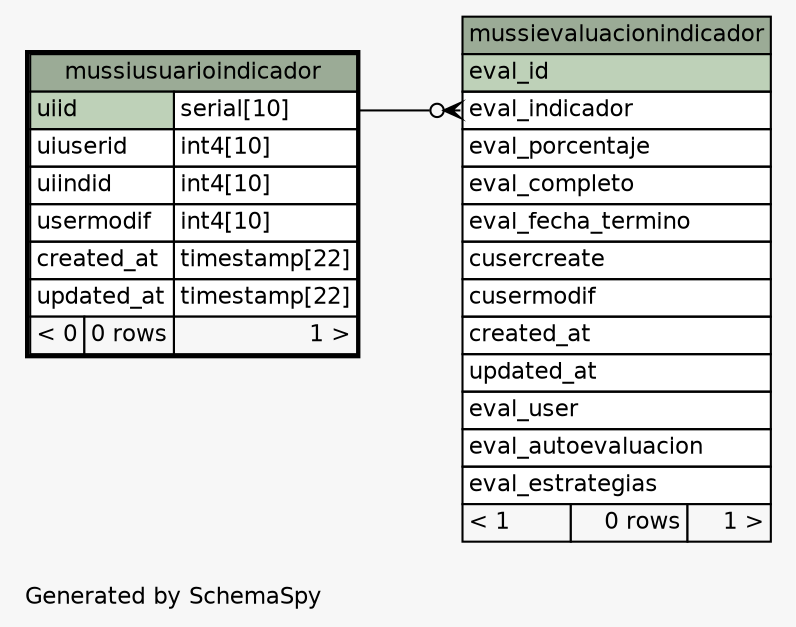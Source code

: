 // dot 2.38.0 on Mac OS X 10.11.1
// SchemaSpy rev 590
digraph "oneDegreeRelationshipsDiagram" {
  graph [
    rankdir="RL"
    bgcolor="#f7f7f7"
    label="\nGenerated by SchemaSpy"
    labeljust="l"
    nodesep="0.18"
    ranksep="0.46"
    fontname="Helvetica"
    fontsize="11"
  ];
  node [
    fontname="Helvetica"
    fontsize="11"
    shape="plaintext"
  ];
  edge [
    arrowsize="0.8"
  ];
  "mussievaluacionindicador":"eval_indicador":w -> "mussiusuarioindicador":"uiid.type":e [arrowhead=none dir=back arrowtail=crowodot];
  "mussievaluacionindicador" [
    label=<
    <TABLE BORDER="0" CELLBORDER="1" CELLSPACING="0" BGCOLOR="#ffffff">
      <TR><TD COLSPAN="3" BGCOLOR="#9bab96" ALIGN="CENTER">mussievaluacionindicador</TD></TR>
      <TR><TD PORT="eval_id" COLSPAN="3" BGCOLOR="#bed1b8" ALIGN="LEFT">eval_id</TD></TR>
      <TR><TD PORT="eval_indicador" COLSPAN="3" ALIGN="LEFT">eval_indicador</TD></TR>
      <TR><TD PORT="eval_porcentaje" COLSPAN="3" ALIGN="LEFT">eval_porcentaje</TD></TR>
      <TR><TD PORT="eval_completo" COLSPAN="3" ALIGN="LEFT">eval_completo</TD></TR>
      <TR><TD PORT="eval_fecha_termino" COLSPAN="3" ALIGN="LEFT">eval_fecha_termino</TD></TR>
      <TR><TD PORT="cusercreate" COLSPAN="3" ALIGN="LEFT">cusercreate</TD></TR>
      <TR><TD PORT="cusermodif" COLSPAN="3" ALIGN="LEFT">cusermodif</TD></TR>
      <TR><TD PORT="created_at" COLSPAN="3" ALIGN="LEFT">created_at</TD></TR>
      <TR><TD PORT="updated_at" COLSPAN="3" ALIGN="LEFT">updated_at</TD></TR>
      <TR><TD PORT="eval_user" COLSPAN="3" ALIGN="LEFT">eval_user</TD></TR>
      <TR><TD PORT="eval_autoevaluacion" COLSPAN="3" ALIGN="LEFT">eval_autoevaluacion</TD></TR>
      <TR><TD PORT="eval_estrategias" COLSPAN="3" ALIGN="LEFT">eval_estrategias</TD></TR>
      <TR><TD ALIGN="LEFT" BGCOLOR="#f7f7f7">&lt; 1</TD><TD ALIGN="RIGHT" BGCOLOR="#f7f7f7">0 rows</TD><TD ALIGN="RIGHT" BGCOLOR="#f7f7f7">1 &gt;</TD></TR>
    </TABLE>>
    URL="mussievaluacionindicador.html"
    tooltip="mussievaluacionindicador"
  ];
  "mussiusuarioindicador" [
    label=<
    <TABLE BORDER="2" CELLBORDER="1" CELLSPACING="0" BGCOLOR="#ffffff">
      <TR><TD COLSPAN="3" BGCOLOR="#9bab96" ALIGN="CENTER">mussiusuarioindicador</TD></TR>
      <TR><TD PORT="uiid" COLSPAN="2" BGCOLOR="#bed1b8" ALIGN="LEFT">uiid</TD><TD PORT="uiid.type" ALIGN="LEFT">serial[10]</TD></TR>
      <TR><TD PORT="uiuserid" COLSPAN="2" ALIGN="LEFT">uiuserid</TD><TD PORT="uiuserid.type" ALIGN="LEFT">int4[10]</TD></TR>
      <TR><TD PORT="uiindid" COLSPAN="2" ALIGN="LEFT">uiindid</TD><TD PORT="uiindid.type" ALIGN="LEFT">int4[10]</TD></TR>
      <TR><TD PORT="usermodif" COLSPAN="2" ALIGN="LEFT">usermodif</TD><TD PORT="usermodif.type" ALIGN="LEFT">int4[10]</TD></TR>
      <TR><TD PORT="created_at" COLSPAN="2" ALIGN="LEFT">created_at</TD><TD PORT="created_at.type" ALIGN="LEFT">timestamp[22]</TD></TR>
      <TR><TD PORT="updated_at" COLSPAN="2" ALIGN="LEFT">updated_at</TD><TD PORT="updated_at.type" ALIGN="LEFT">timestamp[22]</TD></TR>
      <TR><TD ALIGN="LEFT" BGCOLOR="#f7f7f7">&lt; 0</TD><TD ALIGN="RIGHT" BGCOLOR="#f7f7f7">0 rows</TD><TD ALIGN="RIGHT" BGCOLOR="#f7f7f7">1 &gt;</TD></TR>
    </TABLE>>
    URL="mussiusuarioindicador.html"
    tooltip="mussiusuarioindicador"
  ];
}
